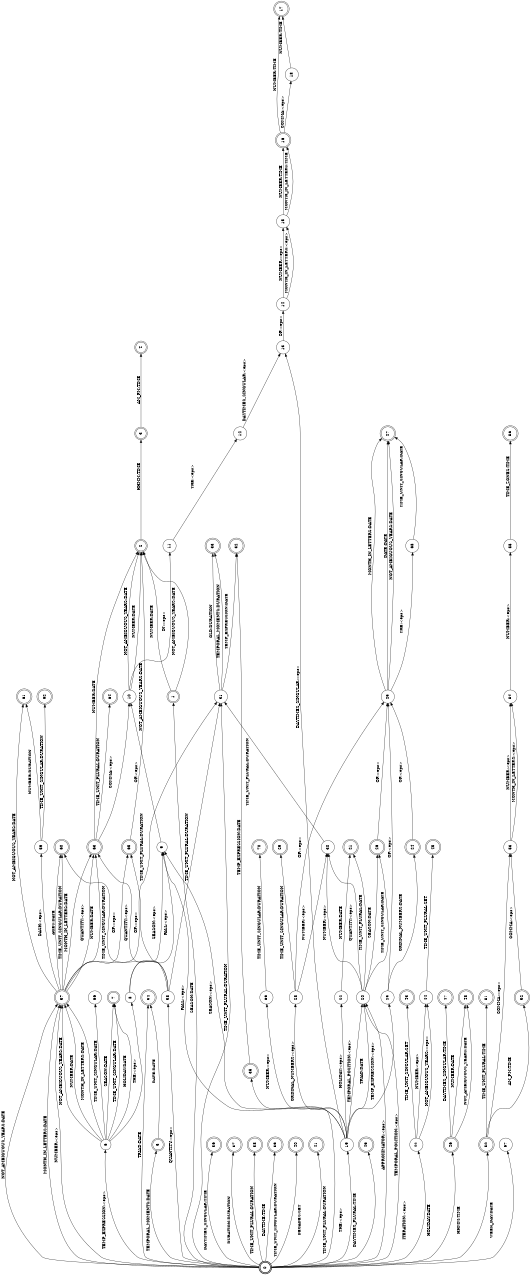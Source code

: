 digraph FST {
rankdir = LR;
size = "8.5,11";
label = "";
center = 1;
orientation = Landscape;
ranksep = "0.4";
nodesep = "0.25";
0 [label = "0", shape = doublecircle, style = bold, fontsize = 14]
	0 -> 1 [label = "SEASON:DATE", fontsize = 14];
	0 -> 5 [label = "TEMPORAL_MOMENTS:DATE", fontsize = 14];
	0 -> 6 [label = "TEMP_EXPRESSION:<eps>", fontsize = 14];
	0 -> 19 [label = "THE:<eps>", fontsize = 14];
	0 -> 20 [label = "TEMPORAL_POSITION:<eps>", fontsize = 14];
	0 -> 20 [label = "APPROXIMATOR:<eps>", fontsize = 14];
	0 -> 31 [label = "TIME_UNIT_PLURAL:DURATION", fontsize = 14];
	0 -> 34 [label = "TRIAD:DATE", fontsize = 14];
	0 -> 35 [label = "TIME_UNIT_PLURAL:DURATION", fontsize = 14];
	0 -> 36 [label = "DAYTIMES_SINGULAR:TIME", fontsize = 14];
	0 -> 37 [label = "DURATION:DURATION", fontsize = 14];
	0 -> 38 [label = "TIME_UNIT_PLURAL:DURATION", fontsize = 14];
	0 -> 39 [label = "DAYTIME:TIME", fontsize = 14];
	0 -> 40 [label = "TIME_UNIT_SINGULAR:DURATION", fontsize = 14];
	0 -> 41 [label = "DECADES:SET", fontsize = 14];
	0 -> 42 [label = "ITERATION:<eps>", fontsize = 14];
	0 -> 46 [label = "HOLIDAY:DATE", fontsize = 14];
	0 -> 49 [label = "DAYTIMES_PLURAL:TIME", fontsize = 14];
	0 -> 50 [label = "HHMM:TIME", fontsize = 14];
	0 -> 57 [label = "NUMBER:<eps>", fontsize = 14];
	0 -> 57 [label = "NOT_AMBIGUOUS_YEARS:DATE", fontsize = 14];
	0 -> 57 [label = "MONTH_IN_LETTERS:DATE", fontsize = 14];
	0 -> 58 [label = "QUANTITY:<eps>", fontsize = 14];
	0 -> 67 [label = "WEEK_DAY:DATE", fontsize = 14];
1 [label = "1", shape = doublecircle, style = solid, fontsize = 14]
	1 -> 2 [label = "NUMBER:DATE", fontsize = 14];
	1 -> 2 [label = "NOT_AMBIGUOUS_YEARS:DATE", fontsize = 14];
2 [label = "2", shape = doublecircle, style = solid, fontsize = 14]
	2 -> 3 [label = "HHMM:TIME", fontsize = 14];
3 [label = "3", shape = doublecircle, style = solid, fontsize = 14]
	3 -> 4 [label = "AM_PM:TIME", fontsize = 14];
4 [label = "4", shape = doublecircle, style = solid, fontsize = 14]
5 [label = "5", shape = doublecircle, style = solid, fontsize = 14]
	5 -> 34 [label = "DATE:DATE", fontsize = 14];
6 [label = "6", shape = circle, style = solid, fontsize = 14]
	6 -> 7 [label = "HOLIDAY:DATE", fontsize = 14];
	6 -> 7 [label = "SEASON:DATE", fontsize = 14];
	6 -> 7 [label = "TIME_UNIT_SINGULAR:DATE", fontsize = 14];
	6 -> 8 [label = "THE:<eps>", fontsize = 14];
	6 -> 57 [label = "NOT_AMBIGUOUS_YEARS:DATE", fontsize = 14];
	6 -> 57 [label = "NUMBER:DATE", fontsize = 14];
	6 -> 57 [label = "MONTH_IN_LETTERS:DATE", fontsize = 14];
	6 -> 66 [label = "TIME_UNIT_SINGULAR:DATE", fontsize = 14];
7 [label = "7", shape = doublecircle, style = solid, fontsize = 14]
8 [label = "8", shape = circle, style = solid, fontsize = 14]
	8 -> 9 [label = "SEASON:<eps>", fontsize = 14];
	8 -> 9 [label = "FALL:<eps>", fontsize = 14];
9 [label = "9", shape = circle, style = solid, fontsize = 14]
	9 -> 10 [label = "OF:<eps>", fontsize = 14];
10 [label = "10", shape = circle, style = solid, fontsize = 14]
	10 -> 2 [label = "NUMBER:DATE", fontsize = 14];
	10 -> 2 [label = "NOT_AMBIGUOUS_YEARS:DATE", fontsize = 14];
	10 -> 11 [label = "IN:<eps>", fontsize = 14];
11 [label = "11", shape = circle, style = solid, fontsize = 14]
	11 -> 12 [label = "THE:<eps>", fontsize = 14];
12 [label = "12", shape = circle, style = solid, fontsize = 14]
	12 -> 13 [label = "DAYTIMES_SINGULAR:<eps>", fontsize = 14];
13 [label = "13", shape = circle, style = solid, fontsize = 14]
	13 -> 14 [label = "OF:<eps>", fontsize = 14];
14 [label = "14", shape = circle, style = solid, fontsize = 14]
	14 -> 15 [label = "NUMBER:<eps>", fontsize = 14];
	14 -> 15 [label = "MONTH_IN_LETTERS:<eps>", fontsize = 14];
15 [label = "15", shape = circle, style = solid, fontsize = 14]
	15 -> 16 [label = "NUMBER:TIME", fontsize = 14];
	15 -> 16 [label = "MONTH_IN_LETTERS:TIME", fontsize = 14];
16 [label = "16", shape = doublecircle, style = solid, fontsize = 14]
	16 -> 17 [label = "NUMBER:TIME", fontsize = 14];
	16 -> 18 [label = "COMMA:<eps>", fontsize = 14];
17 [label = "17", shape = doublecircle, style = solid, fontsize = 14]
18 [label = "18", shape = circle, style = solid, fontsize = 14]
	18 -> 17 [label = "NUMBER:TIME", fontsize = 14];
19 [label = "19", shape = circle, style = solid, fontsize = 14]
	19 -> 20 [label = "TEMPORAL_POSITION:<eps>", fontsize = 14];
	19 -> 20 [label = "TRIAD:DATE", fontsize = 14];
	19 -> 22 [label = "HOLIDAY:<eps>", fontsize = 14];
	19 -> 13 [label = "DAYTIMES_SINGULAR:<eps>", fontsize = 14];
	19 -> 9 [label = "SEASON:<eps>", fontsize = 14];
	19 -> 9 [label = "FALL:<eps>", fontsize = 14];
	19 -> 23 [label = "TEMP_EXPRESSION:<eps>", fontsize = 14];
	19 -> 28 [label = "ORDINAL_NUMBERS:<eps>", fontsize = 14];
	19 -> 69 [label = "NUMBER:<eps>", fontsize = 14];
20 [label = "20", shape = circle, style = solid, fontsize = 14]
	20 -> 21 [label = "TIME_UNIT_PLURAL:DATE", fontsize = 14];
	20 -> 26 [label = "TIME_UNIT_SINGULAR:DATE", fontsize = 14];
	20 -> 26 [label = "SEASON:DATE", fontsize = 14];
	20 -> 30 [label = "NUMBER:<eps>", fontsize = 14];
	20 -> 30 [label = "QUANTITY:<eps>", fontsize = 14];
21 [label = "21", shape = doublecircle, style = solid, fontsize = 14]
22 [label = "22", shape = circle, style = solid, fontsize = 14]
	22 -> 21 [label = "NUMBER:DATE", fontsize = 14];
23 [label = "23", shape = circle, style = solid, fontsize = 14]
	23 -> 24 [label = "ORDINAL_NUMBERS:DATE", fontsize = 14];
	23 -> 25 [label = "OF:<eps>", fontsize = 14];
24 [label = "24", shape = doublecircle, style = solid, fontsize = 14]
	24 -> 25 [label = "OF:<eps>", fontsize = 14];
25 [label = "25", shape = circle, style = solid, fontsize = 14]
	25 -> 27 [label = "MONTH_IN_LETTERS:DATE", fontsize = 14];
	25 -> 27 [label = "DATE:DATE", fontsize = 14];
	25 -> 27 [label = "NOT_AMBIGUOUS_YEARS:DATE", fontsize = 14];
	25 -> 68 [label = "THE:<eps>", fontsize = 14];
26 [label = "26", shape = doublecircle, style = solid, fontsize = 14]
	26 -> 25 [label = "OF:<eps>", fontsize = 14];
27 [label = "27", shape = doublecircle, style = solid, fontsize = 14]
28 [label = "28", shape = circle, style = solid, fontsize = 14]
	28 -> 25 [label = "OF:<eps>", fontsize = 14];
	28 -> 29 [label = "TIME_UNIT_SINGULAR:DURATION", fontsize = 14];
	28 -> 30 [label = "NUMBER:<eps>", fontsize = 14];
29 [label = "29", shape = doublecircle, style = solid, fontsize = 14]
30 [label = "30", shape = circle, style = solid, fontsize = 14]
	30 -> 31 [label = "TIME_UNIT_PLURAL:DURATION", fontsize = 14];
31 [label = "31", shape = circle, style = solid, fontsize = 14]
	31 -> 32 [label = "TEMP_EXPRESSION:DATE", fontsize = 14];
	31 -> 33 [label = "TEMPORAL_MOMENTS:DURATION", fontsize = 14];
	31 -> 33 [label = "OLD:DURATION", fontsize = 14];
32 [label = "32", shape = doublecircle, style = solid, fontsize = 14]
33 [label = "33", shape = doublecircle, style = solid, fontsize = 14]
34 [label = "34", shape = doublecircle, style = solid, fontsize = 14]
35 [label = "35", shape = doublecircle, style = solid, fontsize = 14]
	35 -> 32 [label = "TEMP_EXPRESSION:DATE", fontsize = 14];
36 [label = "36", shape = doublecircle, style = solid, fontsize = 14]
37 [label = "37", shape = doublecircle, style = solid, fontsize = 14]
38 [label = "38", shape = doublecircle, style = solid, fontsize = 14]
39 [label = "39", shape = doublecircle, style = solid, fontsize = 14]
40 [label = "40", shape = doublecircle, style = solid, fontsize = 14]
41 [label = "41", shape = doublecircle, style = solid, fontsize = 14]
42 [label = "42", shape = circle, style = solid, fontsize = 14]
	42 -> 43 [label = "TIME_UNIT_SINGULAR:SET", fontsize = 14];
	42 -> 44 [label = "NUMBER:<eps>", fontsize = 14];
	42 -> 44 [label = "NOT_AMBIGUOUS_YEARS:<eps>", fontsize = 14];
43 [label = "43", shape = doublecircle, style = solid, fontsize = 14]
44 [label = "44", shape = circle, style = solid, fontsize = 14]
	44 -> 45 [label = "TIME_UNIT_PLURAL:SET", fontsize = 14];
45 [label = "45", shape = doublecircle, style = solid, fontsize = 14]
46 [label = "46", shape = doublecircle, style = solid, fontsize = 14]
	46 -> 47 [label = "DAYTIMES_SINGULAR:TIME", fontsize = 14];
	46 -> 48 [label = "NUMBER:DATE", fontsize = 14];
	46 -> 48 [label = "NOT_AMBIGUOUS_YEARS:DATE", fontsize = 14];
47 [label = "47", shape = doublecircle, style = solid, fontsize = 14]
48 [label = "48", shape = doublecircle, style = solid, fontsize = 14]
49 [label = "49", shape = doublecircle, style = solid, fontsize = 14]
50 [label = "50", shape = doublecircle, style = solid, fontsize = 14]
	50 -> 51 [label = "TIME_UNIT_PLURAL:TIME", fontsize = 14];
	50 -> 52 [label = "AM_PM:TIME", fontsize = 14];
	50 -> 53 [label = "COMMA:<eps>", fontsize = 14];
51 [label = "51", shape = doublecircle, style = solid, fontsize = 14]
52 [label = "52", shape = doublecircle, style = solid, fontsize = 14]
	52 -> 53 [label = "COMMA:<eps>", fontsize = 14];
53 [label = "53", shape = circle, style = solid, fontsize = 14]
	53 -> 54 [label = "NUMBER:<eps>", fontsize = 14];
	53 -> 54 [label = "MONTH_IN_LETTERS:<eps>", fontsize = 14];
54 [label = "54", shape = circle, style = solid, fontsize = 14]
	54 -> 55 [label = "NUMBER:<eps>", fontsize = 14];
55 [label = "55", shape = circle, style = solid, fontsize = 14]
	55 -> 56 [label = "TIME_ZONES:TIME", fontsize = 14];
56 [label = "56", shape = doublecircle, style = solid, fontsize = 14]
57 [label = "57", shape = doublecircle, style = solid, fontsize = 14]
	57 -> 59 [label = "DASH:<eps>", fontsize = 14];
	57 -> 60 [label = "AGES:DATE", fontsize = 14];
	57 -> 61 [label = "NOT_AMBIGUOUS_YEARS:DATE", fontsize = 14];
	57 -> 31 [label = "TIME_UNIT_PLURAL:DURATION", fontsize = 14];
	57 -> 60 [label = "TIME_UNIT_SINGULAR:DURATION", fontsize = 14];
	57 -> 63 [label = "NUMBER:DATE", fontsize = 14];
	57 -> 63 [label = "MONTH_IN_LETTERS:DATE", fontsize = 14];
	57 -> 63 [label = "QUANTITY:<eps>", fontsize = 14];
	57 -> 65 [label = "OF:<eps>", fontsize = 14];
58 [label = "58", shape = circle, style = solid, fontsize = 14]
	58 -> 31 [label = "TIME_UNIT_PLURAL:DURATION", fontsize = 14];
	58 -> 60 [label = "TIME_UNIT_SINGULAR:DURATION", fontsize = 14];
	58 -> 63 [label = "QUANTITY:<eps>", fontsize = 14];
	58 -> 65 [label = "OF:<eps>", fontsize = 14];
59 [label = "59", shape = circle, style = solid, fontsize = 14]
	59 -> 61 [label = "NUMBER:DURATION", fontsize = 14];
	59 -> 62 [label = "TIME_UNIT_SINGULAR:DURATION", fontsize = 14];
60 [label = "60", shape = doublecircle, style = solid, fontsize = 14]
61 [label = "61", shape = doublecircle, style = solid, fontsize = 14]
62 [label = "62", shape = doublecircle, style = solid, fontsize = 14]
63 [label = "63", shape = doublecircle, style = solid, fontsize = 14]
	63 -> 64 [label = "TIME_UNIT_PLURAL:DURATION", fontsize = 14];
	63 -> 2 [label = "NUMBER:DATE", fontsize = 14];
	63 -> 10 [label = "COMMA:<eps>", fontsize = 14];
64 [label = "64", shape = doublecircle, style = solid, fontsize = 14]
65 [label = "65", shape = doublecircle, style = solid, fontsize = 14]
	65 -> 2 [label = "NOT_AMBIGUOUS_YEARS:DATE", fontsize = 14];
66 [label = "66", shape = circle, style = solid, fontsize = 14]
67 [label = "67", shape = circle, style = solid, fontsize = 14]
68 [label = "68", shape = circle, style = solid, fontsize = 14]
	68 -> 27 [label = "TIME_UNIT_SINGULAR:DATE", fontsize = 14];
69 [label = "69", shape = circle, style = solid, fontsize = 14]
	69 -> 70 [label = "TIME_UNIT_SINGULAR:DURATION", fontsize = 14];
70 [label = "70", shape = doublecircle, style = solid, fontsize = 14]
}
